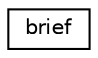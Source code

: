 digraph G
{
  edge [fontname="Helvetica",fontsize="10",labelfontname="Helvetica",labelfontsize="10"];
  node [fontname="Helvetica",fontsize="10",shape=record];
  rankdir="LR";
  Node1 [label="brief",height=0.2,width=0.4,color="black", fillcolor="white", style="filled",URL="$classbrief.html"];
}
